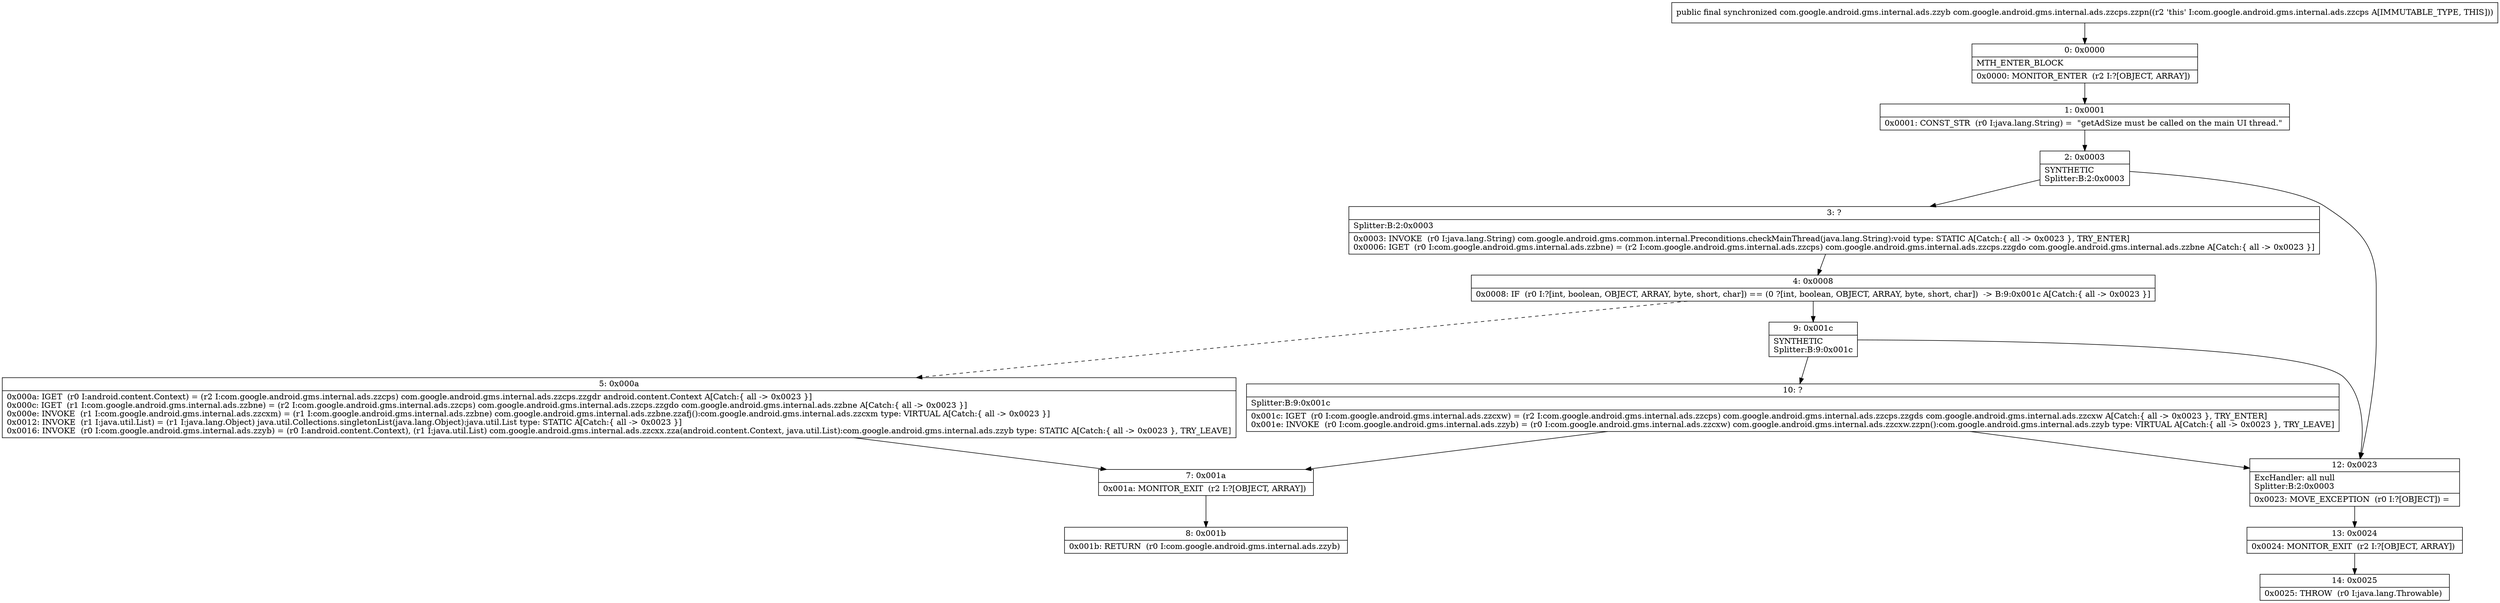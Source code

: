 digraph "CFG forcom.google.android.gms.internal.ads.zzcps.zzpn()Lcom\/google\/android\/gms\/internal\/ads\/zzyb;" {
Node_0 [shape=record,label="{0\:\ 0x0000|MTH_ENTER_BLOCK\l|0x0000: MONITOR_ENTER  (r2 I:?[OBJECT, ARRAY]) \l}"];
Node_1 [shape=record,label="{1\:\ 0x0001|0x0001: CONST_STR  (r0 I:java.lang.String) =  \"getAdSize must be called on the main UI thread.\" \l}"];
Node_2 [shape=record,label="{2\:\ 0x0003|SYNTHETIC\lSplitter:B:2:0x0003\l}"];
Node_3 [shape=record,label="{3\:\ ?|Splitter:B:2:0x0003\l|0x0003: INVOKE  (r0 I:java.lang.String) com.google.android.gms.common.internal.Preconditions.checkMainThread(java.lang.String):void type: STATIC A[Catch:\{ all \-\> 0x0023 \}, TRY_ENTER]\l0x0006: IGET  (r0 I:com.google.android.gms.internal.ads.zzbne) = (r2 I:com.google.android.gms.internal.ads.zzcps) com.google.android.gms.internal.ads.zzcps.zzgdo com.google.android.gms.internal.ads.zzbne A[Catch:\{ all \-\> 0x0023 \}]\l}"];
Node_4 [shape=record,label="{4\:\ 0x0008|0x0008: IF  (r0 I:?[int, boolean, OBJECT, ARRAY, byte, short, char]) == (0 ?[int, boolean, OBJECT, ARRAY, byte, short, char])  \-\> B:9:0x001c A[Catch:\{ all \-\> 0x0023 \}]\l}"];
Node_5 [shape=record,label="{5\:\ 0x000a|0x000a: IGET  (r0 I:android.content.Context) = (r2 I:com.google.android.gms.internal.ads.zzcps) com.google.android.gms.internal.ads.zzcps.zzgdr android.content.Context A[Catch:\{ all \-\> 0x0023 \}]\l0x000c: IGET  (r1 I:com.google.android.gms.internal.ads.zzbne) = (r2 I:com.google.android.gms.internal.ads.zzcps) com.google.android.gms.internal.ads.zzcps.zzgdo com.google.android.gms.internal.ads.zzbne A[Catch:\{ all \-\> 0x0023 \}]\l0x000e: INVOKE  (r1 I:com.google.android.gms.internal.ads.zzcxm) = (r1 I:com.google.android.gms.internal.ads.zzbne) com.google.android.gms.internal.ads.zzbne.zzafj():com.google.android.gms.internal.ads.zzcxm type: VIRTUAL A[Catch:\{ all \-\> 0x0023 \}]\l0x0012: INVOKE  (r1 I:java.util.List) = (r1 I:java.lang.Object) java.util.Collections.singletonList(java.lang.Object):java.util.List type: STATIC A[Catch:\{ all \-\> 0x0023 \}]\l0x0016: INVOKE  (r0 I:com.google.android.gms.internal.ads.zzyb) = (r0 I:android.content.Context), (r1 I:java.util.List) com.google.android.gms.internal.ads.zzcxx.zza(android.content.Context, java.util.List):com.google.android.gms.internal.ads.zzyb type: STATIC A[Catch:\{ all \-\> 0x0023 \}, TRY_LEAVE]\l}"];
Node_7 [shape=record,label="{7\:\ 0x001a|0x001a: MONITOR_EXIT  (r2 I:?[OBJECT, ARRAY]) \l}"];
Node_8 [shape=record,label="{8\:\ 0x001b|0x001b: RETURN  (r0 I:com.google.android.gms.internal.ads.zzyb) \l}"];
Node_9 [shape=record,label="{9\:\ 0x001c|SYNTHETIC\lSplitter:B:9:0x001c\l}"];
Node_10 [shape=record,label="{10\:\ ?|Splitter:B:9:0x001c\l|0x001c: IGET  (r0 I:com.google.android.gms.internal.ads.zzcxw) = (r2 I:com.google.android.gms.internal.ads.zzcps) com.google.android.gms.internal.ads.zzcps.zzgds com.google.android.gms.internal.ads.zzcxw A[Catch:\{ all \-\> 0x0023 \}, TRY_ENTER]\l0x001e: INVOKE  (r0 I:com.google.android.gms.internal.ads.zzyb) = (r0 I:com.google.android.gms.internal.ads.zzcxw) com.google.android.gms.internal.ads.zzcxw.zzpn():com.google.android.gms.internal.ads.zzyb type: VIRTUAL A[Catch:\{ all \-\> 0x0023 \}, TRY_LEAVE]\l}"];
Node_12 [shape=record,label="{12\:\ 0x0023|ExcHandler: all null\lSplitter:B:2:0x0003\l|0x0023: MOVE_EXCEPTION  (r0 I:?[OBJECT]) =  \l}"];
Node_13 [shape=record,label="{13\:\ 0x0024|0x0024: MONITOR_EXIT  (r2 I:?[OBJECT, ARRAY]) \l}"];
Node_14 [shape=record,label="{14\:\ 0x0025|0x0025: THROW  (r0 I:java.lang.Throwable) \l}"];
MethodNode[shape=record,label="{public final synchronized com.google.android.gms.internal.ads.zzyb com.google.android.gms.internal.ads.zzcps.zzpn((r2 'this' I:com.google.android.gms.internal.ads.zzcps A[IMMUTABLE_TYPE, THIS])) }"];
MethodNode -> Node_0;
Node_0 -> Node_1;
Node_1 -> Node_2;
Node_2 -> Node_3;
Node_2 -> Node_12;
Node_3 -> Node_4;
Node_4 -> Node_5[style=dashed];
Node_4 -> Node_9;
Node_5 -> Node_7;
Node_7 -> Node_8;
Node_9 -> Node_10;
Node_9 -> Node_12;
Node_10 -> Node_12;
Node_10 -> Node_7;
Node_12 -> Node_13;
Node_13 -> Node_14;
}

